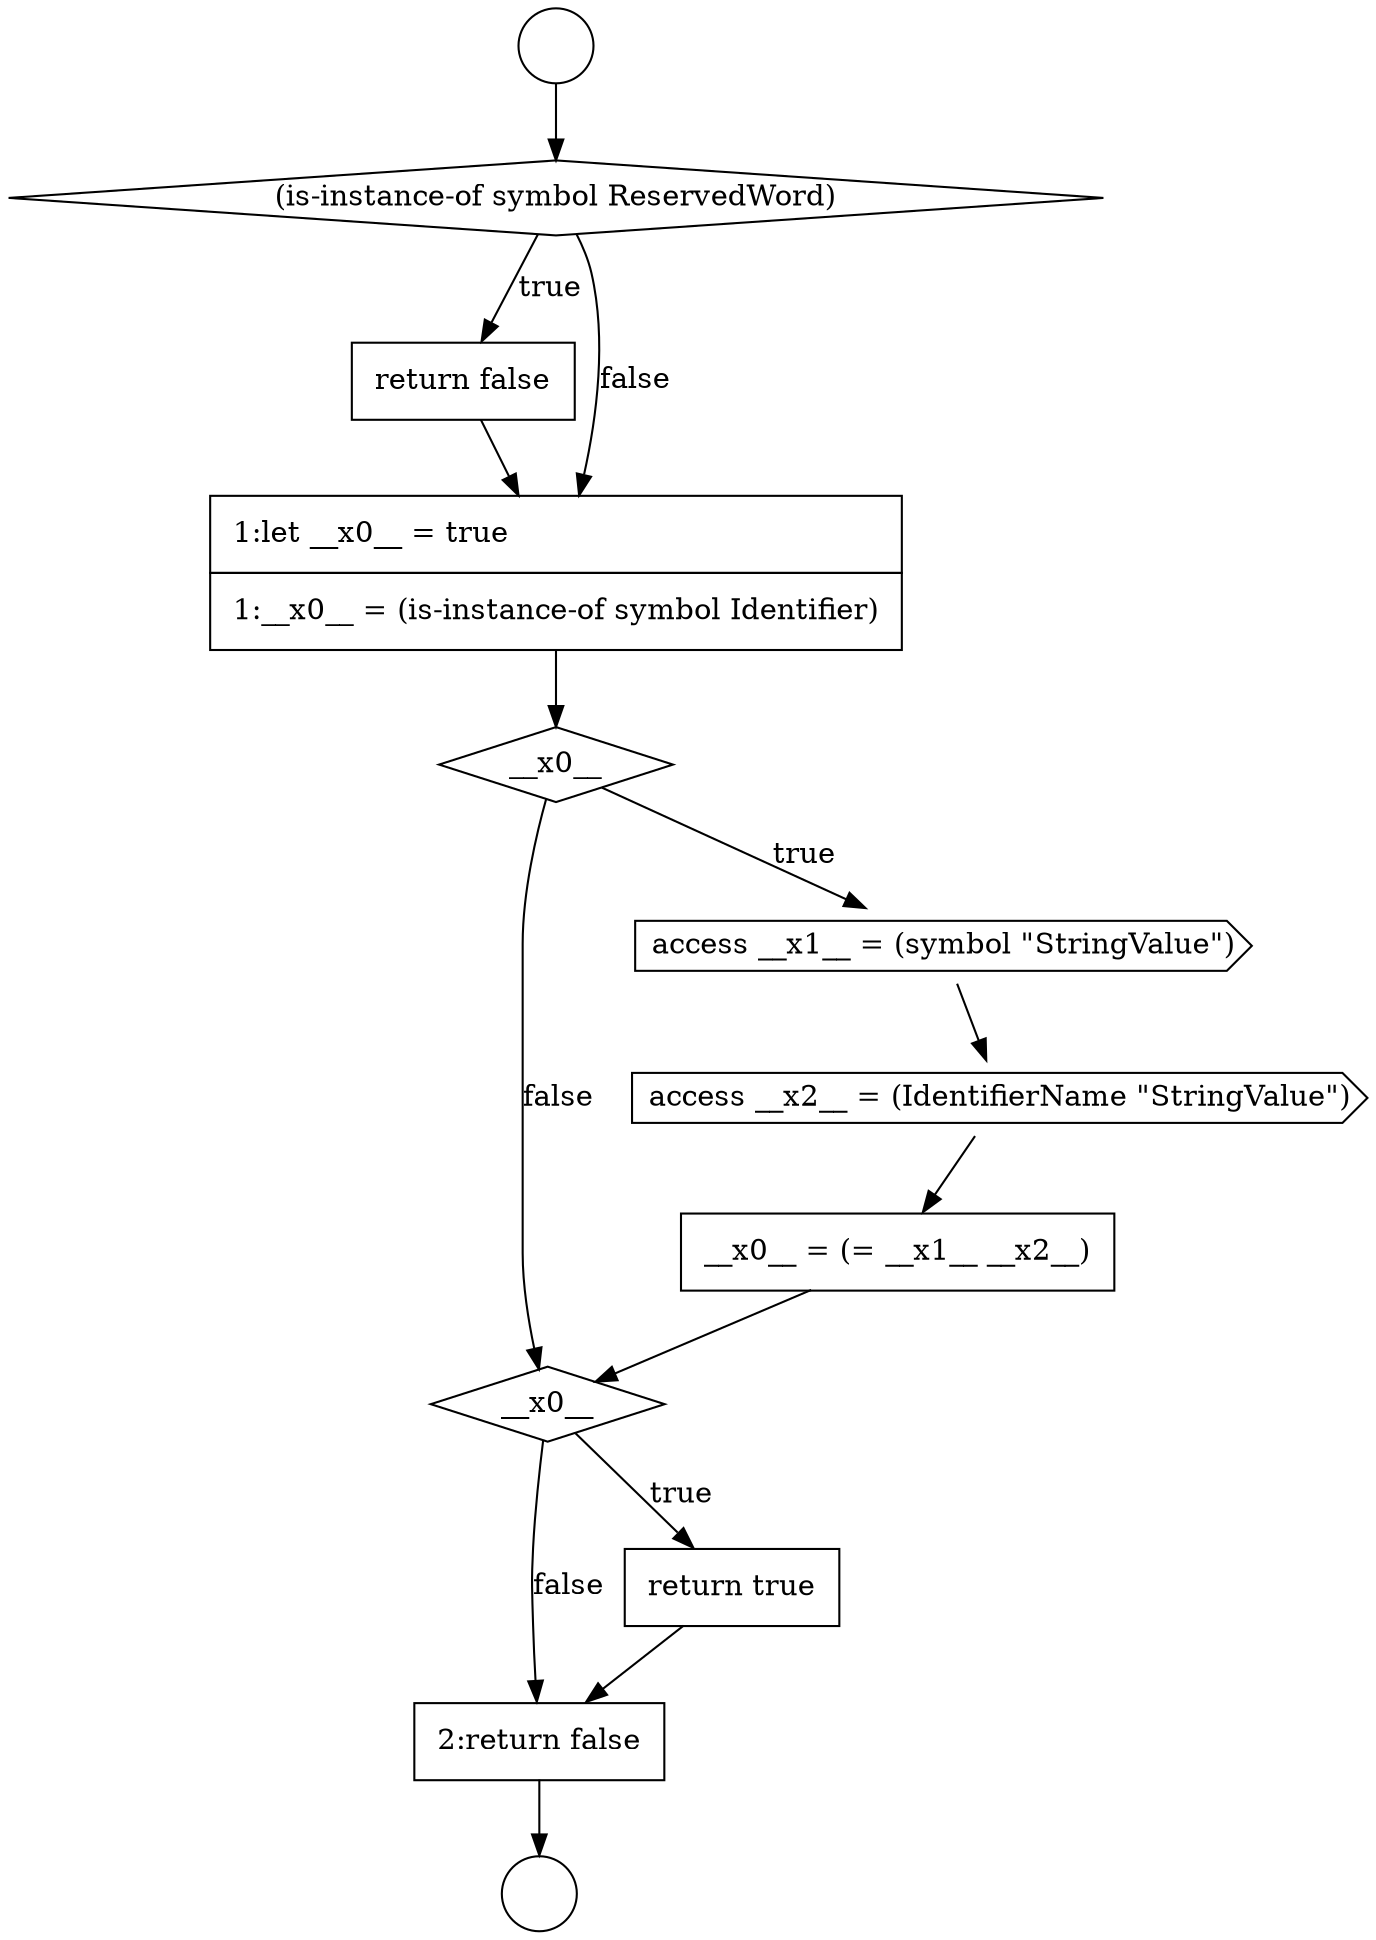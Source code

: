 digraph {
  node3370 [shape=cds, label=<<font color="black">access __x2__ = (IdentifierName &quot;StringValue&quot;)</font>> color="black" fillcolor="white" style=filled]
  node3374 [shape=none, margin=0, label=<<font color="black">
    <table border="0" cellborder="1" cellspacing="0" cellpadding="10">
      <tr><td align="left">2:return false</td></tr>
    </table>
  </font>> color="black" fillcolor="white" style=filled]
  node3371 [shape=none, margin=0, label=<<font color="black">
    <table border="0" cellborder="1" cellspacing="0" cellpadding="10">
      <tr><td align="left">__x0__ = (= __x1__ __x2__)</td></tr>
    </table>
  </font>> color="black" fillcolor="white" style=filled]
  node3364 [shape=circle label=" " color="black" fillcolor="white" style=filled]
  node3372 [shape=diamond, label=<<font color="black">__x0__</font>> color="black" fillcolor="white" style=filled]
  node3363 [shape=circle label=" " color="black" fillcolor="white" style=filled]
  node3366 [shape=none, margin=0, label=<<font color="black">
    <table border="0" cellborder="1" cellspacing="0" cellpadding="10">
      <tr><td align="left">return false</td></tr>
    </table>
  </font>> color="black" fillcolor="white" style=filled]
  node3373 [shape=none, margin=0, label=<<font color="black">
    <table border="0" cellborder="1" cellspacing="0" cellpadding="10">
      <tr><td align="left">return true</td></tr>
    </table>
  </font>> color="black" fillcolor="white" style=filled]
  node3367 [shape=none, margin=0, label=<<font color="black">
    <table border="0" cellborder="1" cellspacing="0" cellpadding="10">
      <tr><td align="left">1:let __x0__ = true</td></tr>
      <tr><td align="left">1:__x0__ = (is-instance-of symbol Identifier)</td></tr>
    </table>
  </font>> color="black" fillcolor="white" style=filled]
  node3365 [shape=diamond, label=<<font color="black">(is-instance-of symbol ReservedWord)</font>> color="black" fillcolor="white" style=filled]
  node3369 [shape=cds, label=<<font color="black">access __x1__ = (symbol &quot;StringValue&quot;)</font>> color="black" fillcolor="white" style=filled]
  node3368 [shape=diamond, label=<<font color="black">__x0__</font>> color="black" fillcolor="white" style=filled]
  node3367 -> node3368 [ color="black"]
  node3371 -> node3372 [ color="black"]
  node3368 -> node3369 [label=<<font color="black">true</font>> color="black"]
  node3368 -> node3372 [label=<<font color="black">false</font>> color="black"]
  node3363 -> node3365 [ color="black"]
  node3370 -> node3371 [ color="black"]
  node3365 -> node3366 [label=<<font color="black">true</font>> color="black"]
  node3365 -> node3367 [label=<<font color="black">false</font>> color="black"]
  node3369 -> node3370 [ color="black"]
  node3366 -> node3367 [ color="black"]
  node3372 -> node3373 [label=<<font color="black">true</font>> color="black"]
  node3372 -> node3374 [label=<<font color="black">false</font>> color="black"]
  node3373 -> node3374 [ color="black"]
  node3374 -> node3364 [ color="black"]
}
